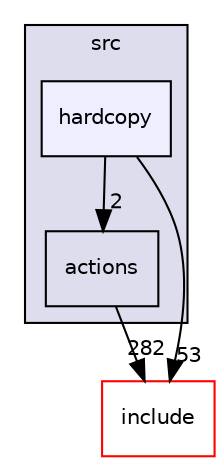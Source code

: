 digraph "src/hardcopy" {
  compound=true
  node [ fontsize="10", fontname="Helvetica"];
  edge [ labelfontsize="10", labelfontname="Helvetica"];
  subgraph clusterdir_68267d1309a1af8e8297ef4c3efbcdba {
    graph [ bgcolor="#ddddee", pencolor="black", label="src" fontname="Helvetica", fontsize="10", URL="dir_68267d1309a1af8e8297ef4c3efbcdba.html"]
  dir_d2b8d8eda696fb67dda800ae051affdc [shape=box label="actions" URL="dir_d2b8d8eda696fb67dda800ae051affdc.html"];
  dir_db212fe8a2454065374f0c0643fe268f [shape=box, label="hardcopy", style="filled", fillcolor="#eeeeff", pencolor="black", URL="dir_db212fe8a2454065374f0c0643fe268f.html"];
  }
  dir_d44c64559bbebec7f509842c48db8b23 [shape=box label="include" fillcolor="white" style="filled" color="red" URL="dir_d44c64559bbebec7f509842c48db8b23.html"];
  dir_d2b8d8eda696fb67dda800ae051affdc->dir_d44c64559bbebec7f509842c48db8b23 [headlabel="282", labeldistance=1.5 headhref="dir_000047_000000.html"];
  dir_db212fe8a2454065374f0c0643fe268f->dir_d2b8d8eda696fb67dda800ae051affdc [headlabel="2", labeldistance=1.5 headhref="dir_000066_000047.html"];
  dir_db212fe8a2454065374f0c0643fe268f->dir_d44c64559bbebec7f509842c48db8b23 [headlabel="53", labeldistance=1.5 headhref="dir_000066_000000.html"];
}
